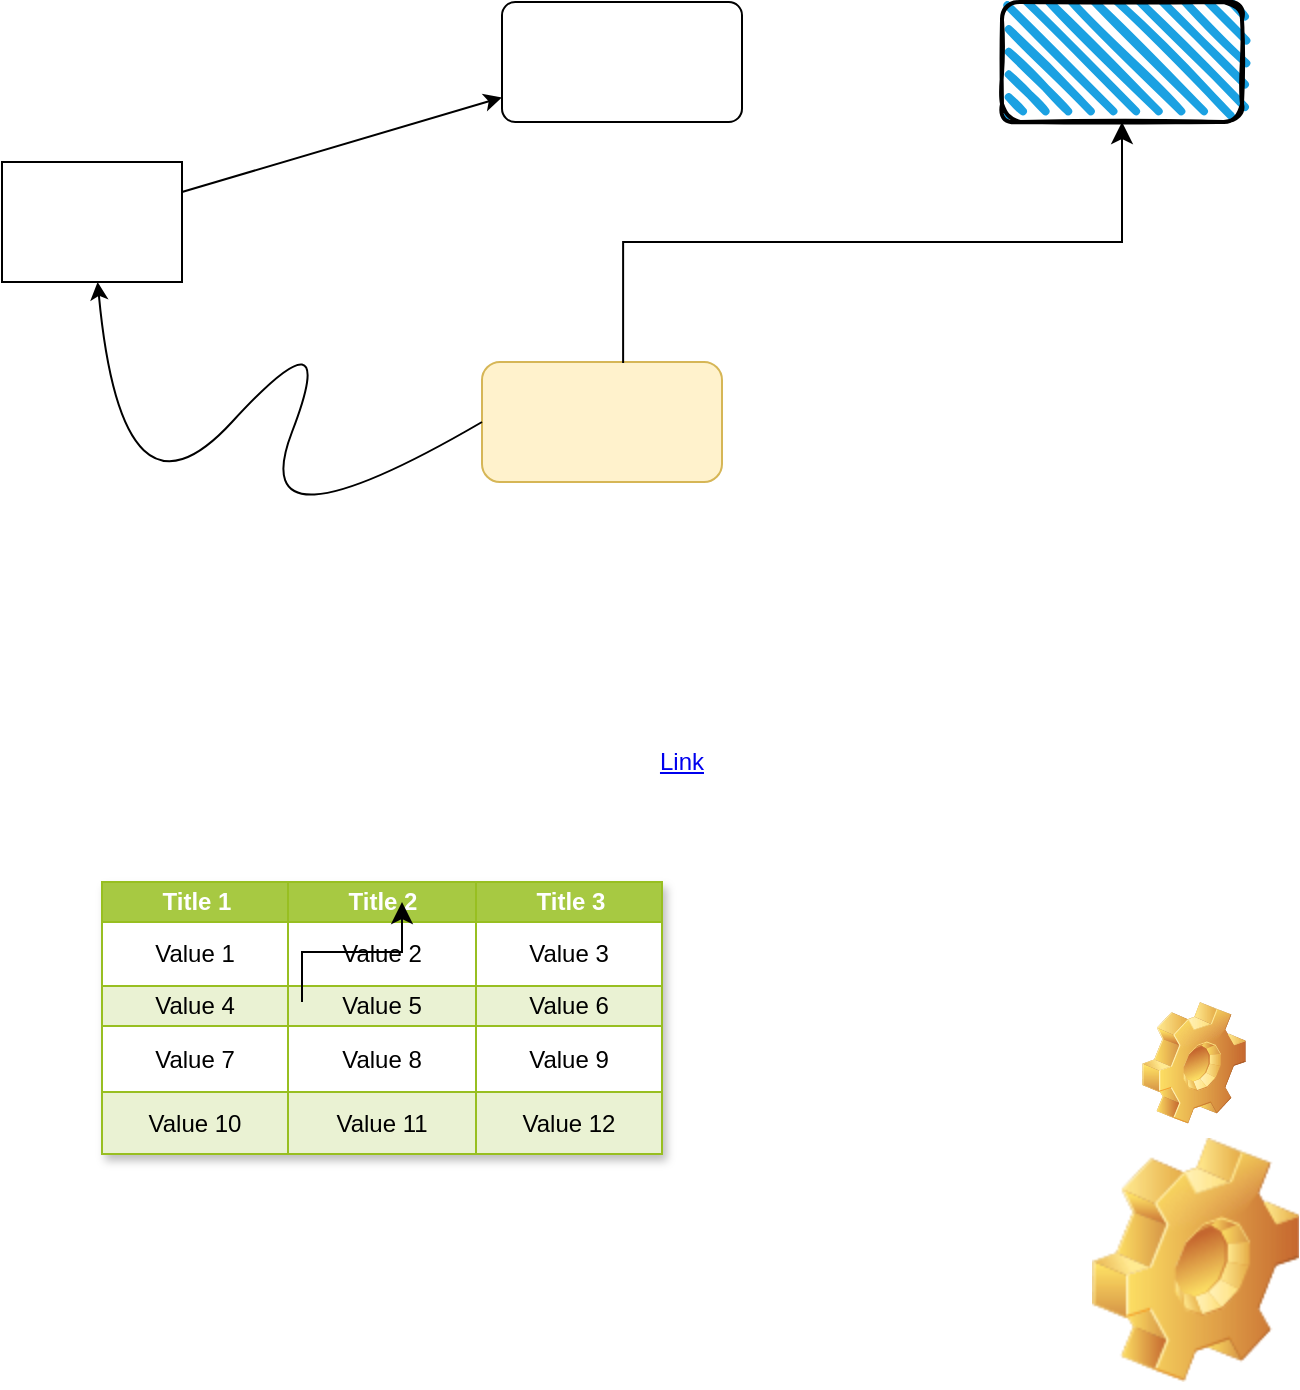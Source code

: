 <mxfile>
    <diagram id="5RnKzhdfGPR_nsB7y_jU" name="Page-1">
        <mxGraphModel dx="1050" dy="1879" grid="1" gridSize="10" guides="1" tooltips="1" connect="1" arrows="1" fold="1" page="1" pageScale="1" pageWidth="850" pageHeight="1100" math="0" shadow="0">
            <root>
                <mxCell id="0"/>
                <mxCell id="1" parent="0"/>
                <mxCell id="2" value="" style="rounded=0;whiteSpace=wrap;html=1;" parent="1" vertex="1">
                    <mxGeometry x="30" y="-960" width="90" height="60" as="geometry"/>
                </mxCell>
                <mxCell id="3" value="" style="rounded=1;whiteSpace=wrap;html=1;arcSize=11;" parent="1" vertex="1">
                    <mxGeometry x="280" y="-1040" width="120" height="60" as="geometry"/>
                </mxCell>
                <mxCell id="5" value="" style="endArrow=classic;html=1;exitX=1;exitY=0.25;exitDx=0;exitDy=0;" parent="1" source="2" target="3" edge="1">
                    <mxGeometry width="50" height="50" relative="1" as="geometry">
                        <mxPoint x="410" y="-290" as="sourcePoint"/>
                        <mxPoint x="460" y="-340" as="targetPoint"/>
                    </mxGeometry>
                </mxCell>
                <mxCell id="6" value="Assets" style="childLayout=tableLayout;recursiveResize=0;strokeColor=#98bf21;fillColor=#A7C942;shadow=1;" parent="1" vertex="1">
                    <mxGeometry x="80" y="-600" width="280" height="136" as="geometry"/>
                </mxCell>
                <mxCell id="7" style="shape=tableRow;horizontal=0;startSize=0;swimlaneHead=0;swimlaneBody=0;top=0;left=0;bottom=0;right=0;dropTarget=0;collapsible=0;recursiveResize=0;expand=0;fontStyle=0;strokeColor=inherit;fillColor=#ffffff;" parent="6" vertex="1">
                    <mxGeometry width="280" height="20" as="geometry"/>
                </mxCell>
                <mxCell id="8" value="Title 1" style="connectable=0;recursiveResize=0;strokeColor=inherit;fillColor=#A7C942;align=center;fontStyle=1;fontColor=#FFFFFF;html=1;" parent="7" vertex="1">
                    <mxGeometry width="93" height="20" as="geometry">
                        <mxRectangle width="93" height="20" as="alternateBounds"/>
                    </mxGeometry>
                </mxCell>
                <mxCell id="9" value="Title 2" style="connectable=0;recursiveResize=0;strokeColor=inherit;fillColor=#A7C942;align=center;fontStyle=1;fontColor=#FFFFFF;html=1;" parent="7" vertex="1">
                    <mxGeometry x="93" width="94" height="20" as="geometry">
                        <mxRectangle width="94" height="20" as="alternateBounds"/>
                    </mxGeometry>
                </mxCell>
                <mxCell id="10" value="Title 3" style="connectable=0;recursiveResize=0;strokeColor=inherit;fillColor=#A7C942;align=center;fontStyle=1;fontColor=#FFFFFF;html=1;" parent="7" vertex="1">
                    <mxGeometry x="187" width="93" height="20" as="geometry">
                        <mxRectangle width="93" height="20" as="alternateBounds"/>
                    </mxGeometry>
                </mxCell>
                <mxCell id="11" value="" style="shape=tableRow;horizontal=0;startSize=0;swimlaneHead=0;swimlaneBody=0;top=0;left=0;bottom=0;right=0;dropTarget=0;collapsible=0;recursiveResize=0;expand=0;fontStyle=0;strokeColor=inherit;fillColor=#ffffff;" parent="6" vertex="1">
                    <mxGeometry y="20" width="280" height="32" as="geometry"/>
                </mxCell>
                <mxCell id="12" value="Value 1" style="connectable=0;recursiveResize=0;strokeColor=inherit;fillColor=inherit;align=center;whiteSpace=wrap;html=1;" parent="11" vertex="1">
                    <mxGeometry width="93" height="32" as="geometry">
                        <mxRectangle width="93" height="32" as="alternateBounds"/>
                    </mxGeometry>
                </mxCell>
                <mxCell id="13" value="Value 2" style="connectable=0;recursiveResize=0;strokeColor=inherit;fillColor=inherit;align=center;whiteSpace=wrap;html=1;" parent="11" vertex="1">
                    <mxGeometry x="93" width="94" height="32" as="geometry">
                        <mxRectangle width="94" height="32" as="alternateBounds"/>
                    </mxGeometry>
                </mxCell>
                <mxCell id="14" value="Value 3" style="connectable=0;recursiveResize=0;strokeColor=inherit;fillColor=inherit;align=center;whiteSpace=wrap;html=1;" parent="11" vertex="1">
                    <mxGeometry x="187" width="93" height="32" as="geometry">
                        <mxRectangle width="93" height="32" as="alternateBounds"/>
                    </mxGeometry>
                </mxCell>
                <mxCell id="15" value="" style="shape=tableRow;horizontal=0;startSize=0;swimlaneHead=0;swimlaneBody=0;top=0;left=0;bottom=0;right=0;dropTarget=0;collapsible=0;recursiveResize=0;expand=0;fontStyle=1;strokeColor=inherit;fillColor=#EAF2D3;" parent="6" vertex="1">
                    <mxGeometry y="52" width="280" height="20" as="geometry"/>
                </mxCell>
                <mxCell id="16" value="Value 4" style="connectable=0;recursiveResize=0;strokeColor=inherit;fillColor=inherit;whiteSpace=wrap;html=1;" parent="15" vertex="1">
                    <mxGeometry width="93" height="20" as="geometry">
                        <mxRectangle width="93" height="20" as="alternateBounds"/>
                    </mxGeometry>
                </mxCell>
                <mxCell id="17" value="Value 5" style="connectable=0;recursiveResize=0;strokeColor=inherit;fillColor=inherit;whiteSpace=wrap;html=1;" parent="15" vertex="1">
                    <mxGeometry x="93" width="94" height="20" as="geometry">
                        <mxRectangle width="94" height="20" as="alternateBounds"/>
                    </mxGeometry>
                </mxCell>
                <mxCell id="18" value="Value 6" style="connectable=0;recursiveResize=0;strokeColor=inherit;fillColor=inherit;whiteSpace=wrap;html=1;" parent="15" vertex="1">
                    <mxGeometry x="187" width="93" height="20" as="geometry">
                        <mxRectangle width="93" height="20" as="alternateBounds"/>
                    </mxGeometry>
                </mxCell>
                <mxCell id="19" value="" style="shape=tableRow;horizontal=0;startSize=0;swimlaneHead=0;swimlaneBody=0;top=0;left=0;bottom=0;right=0;dropTarget=0;collapsible=0;recursiveResize=0;expand=0;fontStyle=0;strokeColor=inherit;fillColor=#ffffff;" parent="6" vertex="1">
                    <mxGeometry y="72" width="280" height="33" as="geometry"/>
                </mxCell>
                <mxCell id="20" value="Value 7" style="connectable=0;recursiveResize=0;strokeColor=inherit;fillColor=inherit;fontStyle=0;align=center;whiteSpace=wrap;html=1;" parent="19" vertex="1">
                    <mxGeometry width="93" height="33" as="geometry">
                        <mxRectangle width="93" height="33" as="alternateBounds"/>
                    </mxGeometry>
                </mxCell>
                <mxCell id="21" value="Value 8" style="connectable=0;recursiveResize=0;strokeColor=inherit;fillColor=inherit;fontStyle=0;align=center;whiteSpace=wrap;html=1;" parent="19" vertex="1">
                    <mxGeometry x="93" width="94" height="33" as="geometry">
                        <mxRectangle width="94" height="33" as="alternateBounds"/>
                    </mxGeometry>
                </mxCell>
                <mxCell id="22" value="Value 9" style="connectable=0;recursiveResize=0;strokeColor=inherit;fillColor=inherit;fontStyle=0;align=center;whiteSpace=wrap;html=1;" parent="19" vertex="1">
                    <mxGeometry x="187" width="93" height="33" as="geometry">
                        <mxRectangle width="93" height="33" as="alternateBounds"/>
                    </mxGeometry>
                </mxCell>
                <mxCell id="23" value="" style="shape=tableRow;horizontal=0;startSize=0;swimlaneHead=0;swimlaneBody=0;top=0;left=0;bottom=0;right=0;dropTarget=0;collapsible=0;recursiveResize=0;expand=0;fontStyle=1;strokeColor=inherit;fillColor=#EAF2D3;" parent="6" vertex="1">
                    <mxGeometry y="105" width="280" height="31" as="geometry"/>
                </mxCell>
                <mxCell id="24" value="Value 10" style="connectable=0;recursiveResize=0;strokeColor=inherit;fillColor=inherit;whiteSpace=wrap;html=1;" parent="23" vertex="1">
                    <mxGeometry width="93" height="31" as="geometry">
                        <mxRectangle width="93" height="31" as="alternateBounds"/>
                    </mxGeometry>
                </mxCell>
                <mxCell id="25" value="Value 11" style="connectable=0;recursiveResize=0;strokeColor=inherit;fillColor=inherit;whiteSpace=wrap;html=1;" parent="23" vertex="1">
                    <mxGeometry x="93" width="94" height="31" as="geometry">
                        <mxRectangle width="94" height="31" as="alternateBounds"/>
                    </mxGeometry>
                </mxCell>
                <mxCell id="26" value="Value 12" style="connectable=0;recursiveResize=0;strokeColor=inherit;fillColor=inherit;whiteSpace=wrap;html=1;" parent="23" vertex="1">
                    <mxGeometry x="187" width="93" height="31" as="geometry">
                        <mxRectangle width="93" height="31" as="alternateBounds"/>
                    </mxGeometry>
                </mxCell>
                <UserObject label="Link" link="https://www.draw.io" id="27">
                    <mxCell style="text;html=1;strokeColor=none;fillColor=none;whiteSpace=wrap;align=center;verticalAlign=middle;fontColor=#0000EE;fontStyle=4;" parent="1" vertex="1">
                        <mxGeometry x="340" y="-680" width="60" height="40" as="geometry"/>
                    </mxCell>
                </UserObject>
                <mxCell id="29" value="&lt;img height=&quot;122&quot; width=&quot;104&quot; src=&quot;img/clipart/Gear_128x128.png&quot;&gt;" style="shape=image;html=1;verticalLabelPosition=bottom;verticalAlign=top;imageAspect=1;aspect=fixed;image=img/clipart/Gear_128x128.png" parent="1" vertex="1">
                    <mxGeometry x="600" y="-540" width="52" height="61" as="geometry"/>
                </mxCell>
                <mxCell id="30" value="" style="rounded=1;whiteSpace=wrap;html=1;fillColor=#fff2cc;strokeColor=#d6b656;" vertex="1" parent="1">
                    <mxGeometry x="270" y="-860" width="120" height="60" as="geometry"/>
                </mxCell>
                <mxCell id="31" value="" style="curved=1;endArrow=classic;html=1;exitX=0;exitY=0.5;exitDx=0;exitDy=0;" edge="1" parent="1" source="30" target="2">
                    <mxGeometry width="50" height="50" relative="1" as="geometry">
                        <mxPoint x="400" y="-680" as="sourcePoint"/>
                        <mxPoint x="450" y="-730" as="targetPoint"/>
                        <Array as="points">
                            <mxPoint x="150" y="-760"/>
                            <mxPoint x="200" y="-890"/>
                            <mxPoint x="90" y="-770"/>
                        </Array>
                    </mxGeometry>
                </mxCell>
                <mxCell id="32" value="" style="rounded=1;whiteSpace=wrap;html=1;strokeWidth=2;fillWeight=4;hachureGap=8;hachureAngle=45;fillColor=#1ba1e2;sketch=1;" vertex="1" parent="1">
                    <mxGeometry x="530" y="-1040" width="120" height="60" as="geometry"/>
                </mxCell>
                <mxCell id="33" value="" style="edgeStyle=elbowEdgeStyle;elbow=vertical;endArrow=classic;html=1;curved=0;rounded=0;endSize=8;startSize=8;" edge="1" parent="1">
                    <mxGeometry width="50" height="50" relative="1" as="geometry">
                        <mxPoint x="180" y="-540" as="sourcePoint"/>
                        <mxPoint x="230" y="-590" as="targetPoint"/>
                    </mxGeometry>
                </mxCell>
                <mxCell id="34" value="" style="edgeStyle=elbowEdgeStyle;elbow=vertical;endArrow=classic;html=1;curved=0;rounded=0;endSize=8;startSize=8;exitX=0.588;exitY=0.008;exitDx=0;exitDy=0;exitPerimeter=0;entryX=0.5;entryY=1;entryDx=0;entryDy=0;" edge="1" parent="1" source="30" target="32">
                    <mxGeometry width="50" height="50" relative="1" as="geometry">
                        <mxPoint x="400" y="-680" as="sourcePoint"/>
                        <mxPoint x="450" y="-730" as="targetPoint"/>
                        <Array as="points">
                            <mxPoint x="500" y="-920"/>
                        </Array>
                    </mxGeometry>
                </mxCell>
            </root>
        </mxGraphModel>
    </diagram>
</mxfile>